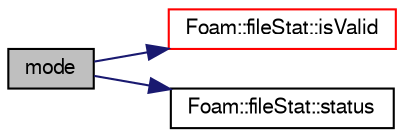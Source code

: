 digraph "mode"
{
  bgcolor="transparent";
  edge [fontname="FreeSans",fontsize="10",labelfontname="FreeSans",labelfontsize="10"];
  node [fontname="FreeSans",fontsize="10",shape=record];
  rankdir="LR";
  Node93350 [label="mode",height=0.2,width=0.4,color="black", fillcolor="grey75", style="filled", fontcolor="black"];
  Node93350 -> Node93351 [color="midnightblue",fontsize="10",style="solid",fontname="FreeSans"];
  Node93351 [label="Foam::fileStat::isValid",height=0.2,width=0.4,color="red",URL="$a28530.html#a5bc2a781be2586924afce4e4a4ea6697",tooltip="Did constructor fail. "];
  Node93350 -> Node93353 [color="midnightblue",fontsize="10",style="solid",fontname="FreeSans"];
  Node93353 [label="Foam::fileStat::status",height=0.2,width=0.4,color="black",URL="$a28530.html#a0c849ea801dda682a89bd2f7152c89ea",tooltip="Raw status. "];
}
